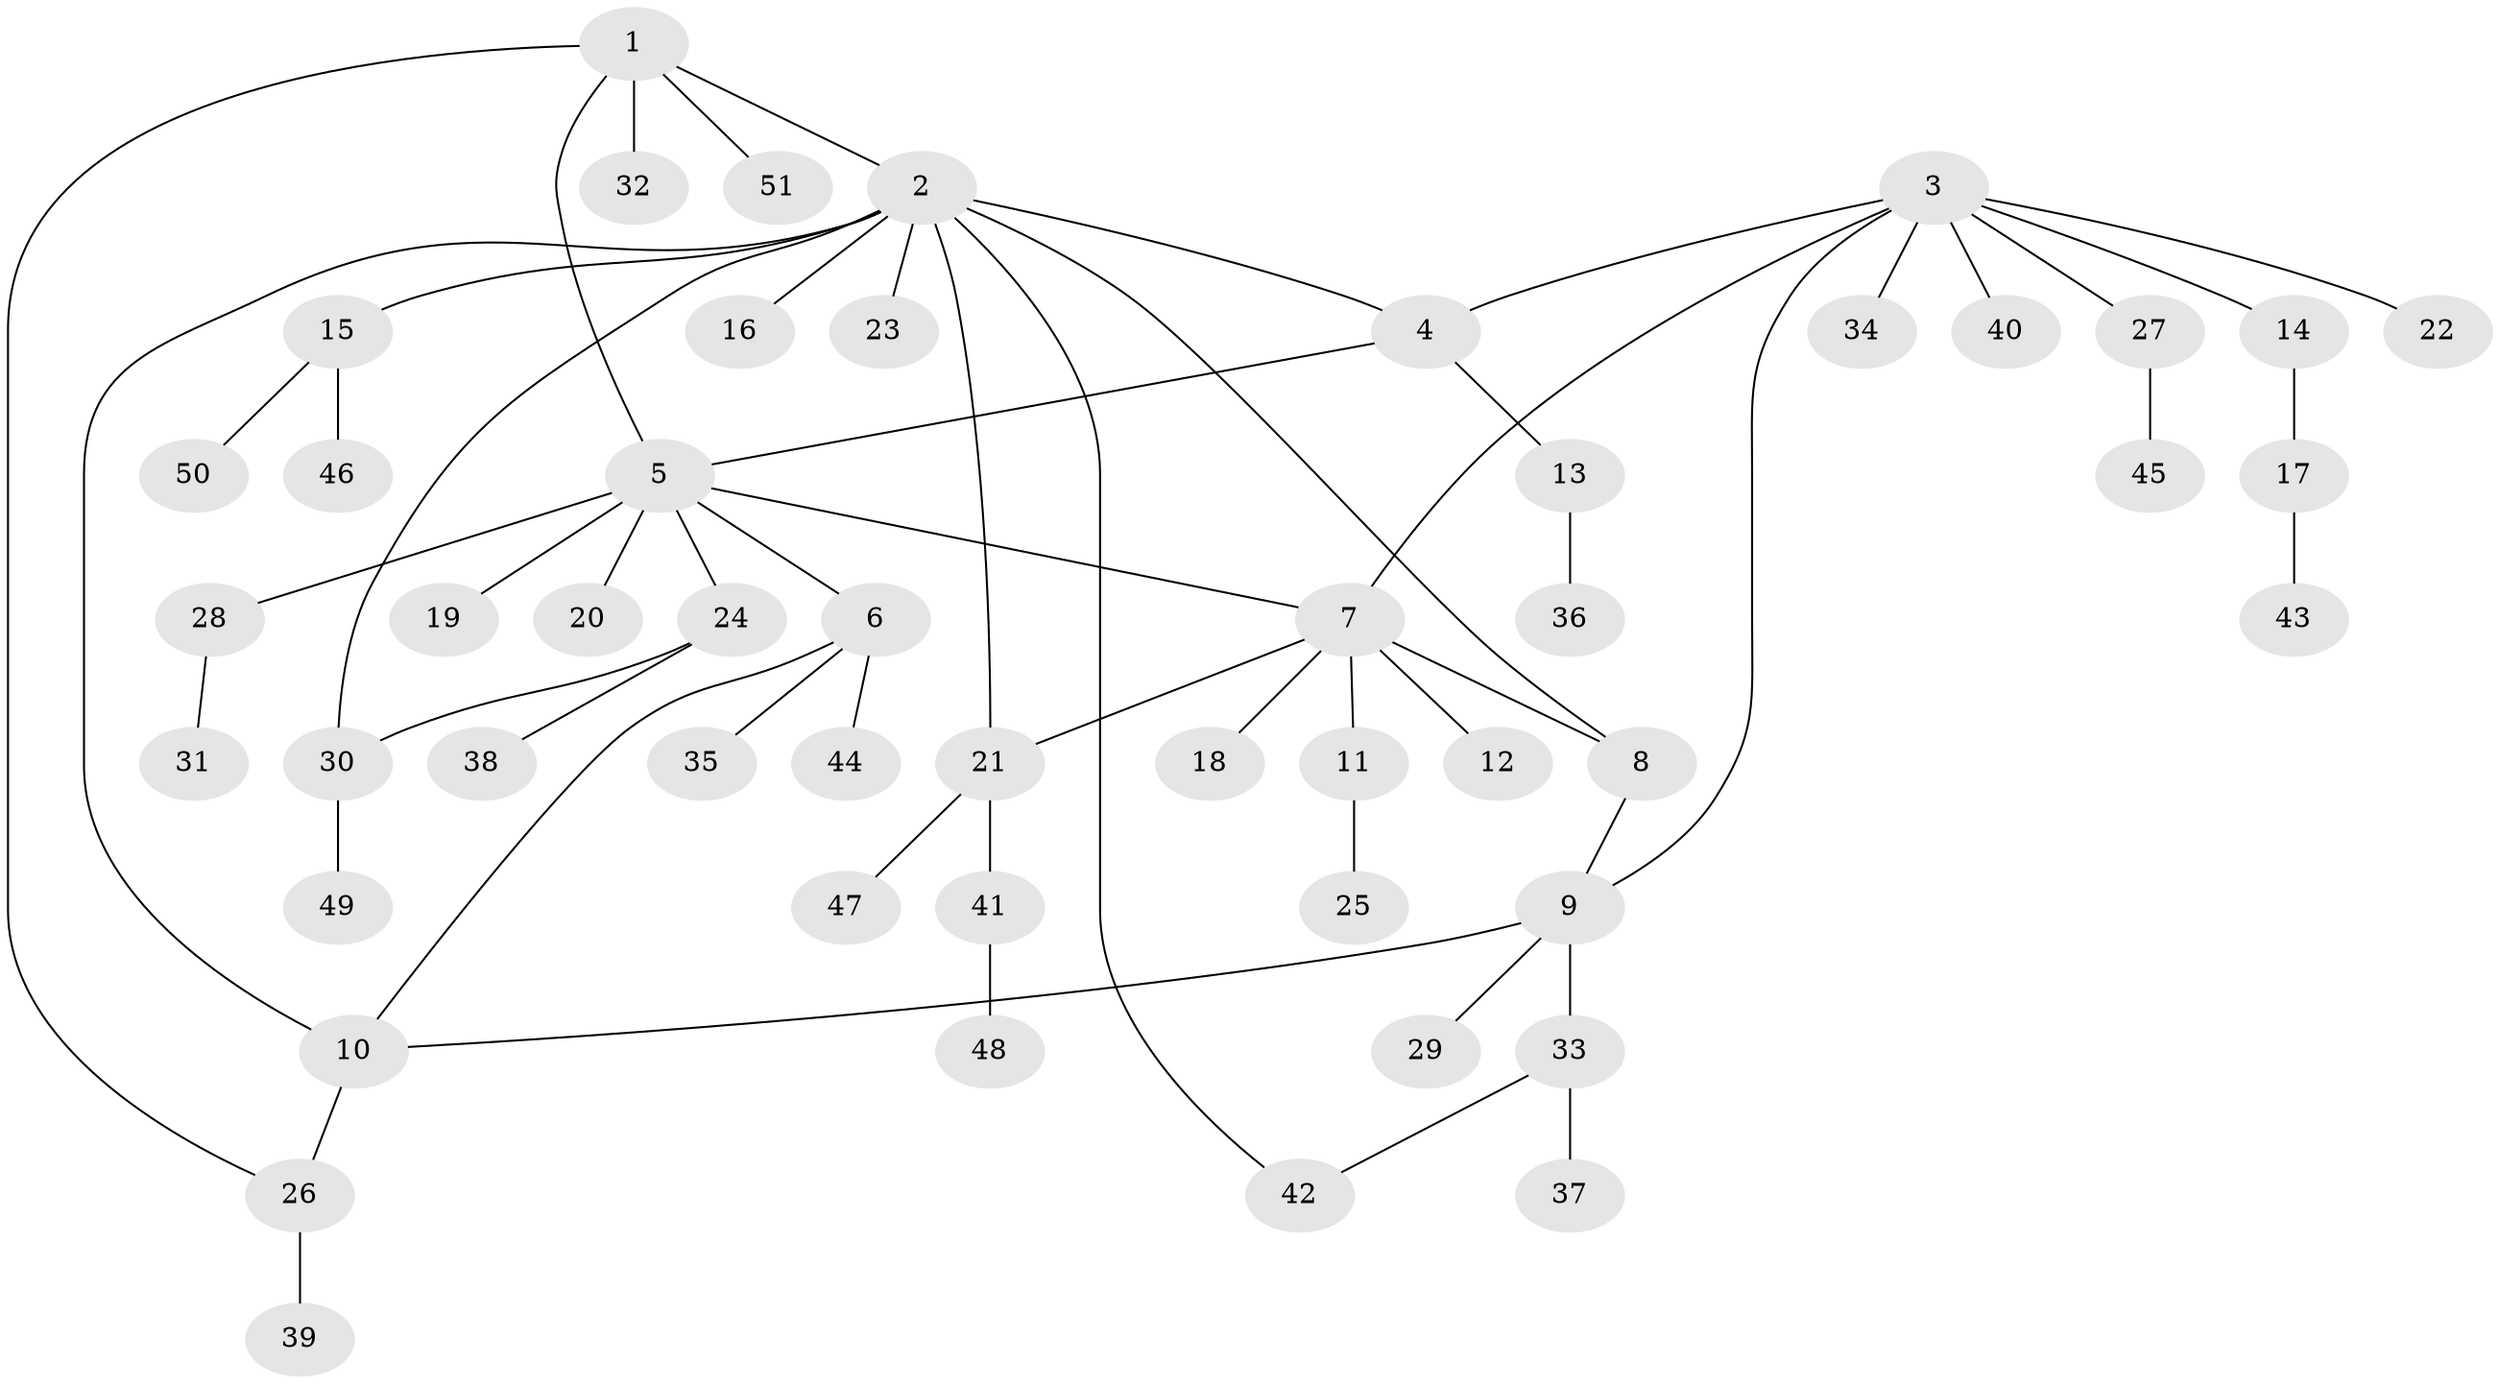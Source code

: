 // Generated by graph-tools (version 1.1) at 2025/37/03/09/25 02:37:10]
// undirected, 51 vertices, 60 edges
graph export_dot {
graph [start="1"]
  node [color=gray90,style=filled];
  1;
  2;
  3;
  4;
  5;
  6;
  7;
  8;
  9;
  10;
  11;
  12;
  13;
  14;
  15;
  16;
  17;
  18;
  19;
  20;
  21;
  22;
  23;
  24;
  25;
  26;
  27;
  28;
  29;
  30;
  31;
  32;
  33;
  34;
  35;
  36;
  37;
  38;
  39;
  40;
  41;
  42;
  43;
  44;
  45;
  46;
  47;
  48;
  49;
  50;
  51;
  1 -- 2;
  1 -- 5;
  1 -- 26;
  1 -- 32;
  1 -- 51;
  2 -- 4;
  2 -- 8;
  2 -- 10;
  2 -- 15;
  2 -- 16;
  2 -- 21;
  2 -- 23;
  2 -- 30;
  2 -- 42;
  3 -- 4;
  3 -- 7;
  3 -- 9;
  3 -- 14;
  3 -- 22;
  3 -- 27;
  3 -- 34;
  3 -- 40;
  4 -- 5;
  4 -- 13;
  5 -- 6;
  5 -- 7;
  5 -- 19;
  5 -- 20;
  5 -- 24;
  5 -- 28;
  6 -- 10;
  6 -- 35;
  6 -- 44;
  7 -- 8;
  7 -- 11;
  7 -- 12;
  7 -- 18;
  7 -- 21;
  8 -- 9;
  9 -- 10;
  9 -- 29;
  9 -- 33;
  10 -- 26;
  11 -- 25;
  13 -- 36;
  14 -- 17;
  15 -- 46;
  15 -- 50;
  17 -- 43;
  21 -- 41;
  21 -- 47;
  24 -- 30;
  24 -- 38;
  26 -- 39;
  27 -- 45;
  28 -- 31;
  30 -- 49;
  33 -- 37;
  33 -- 42;
  41 -- 48;
}
